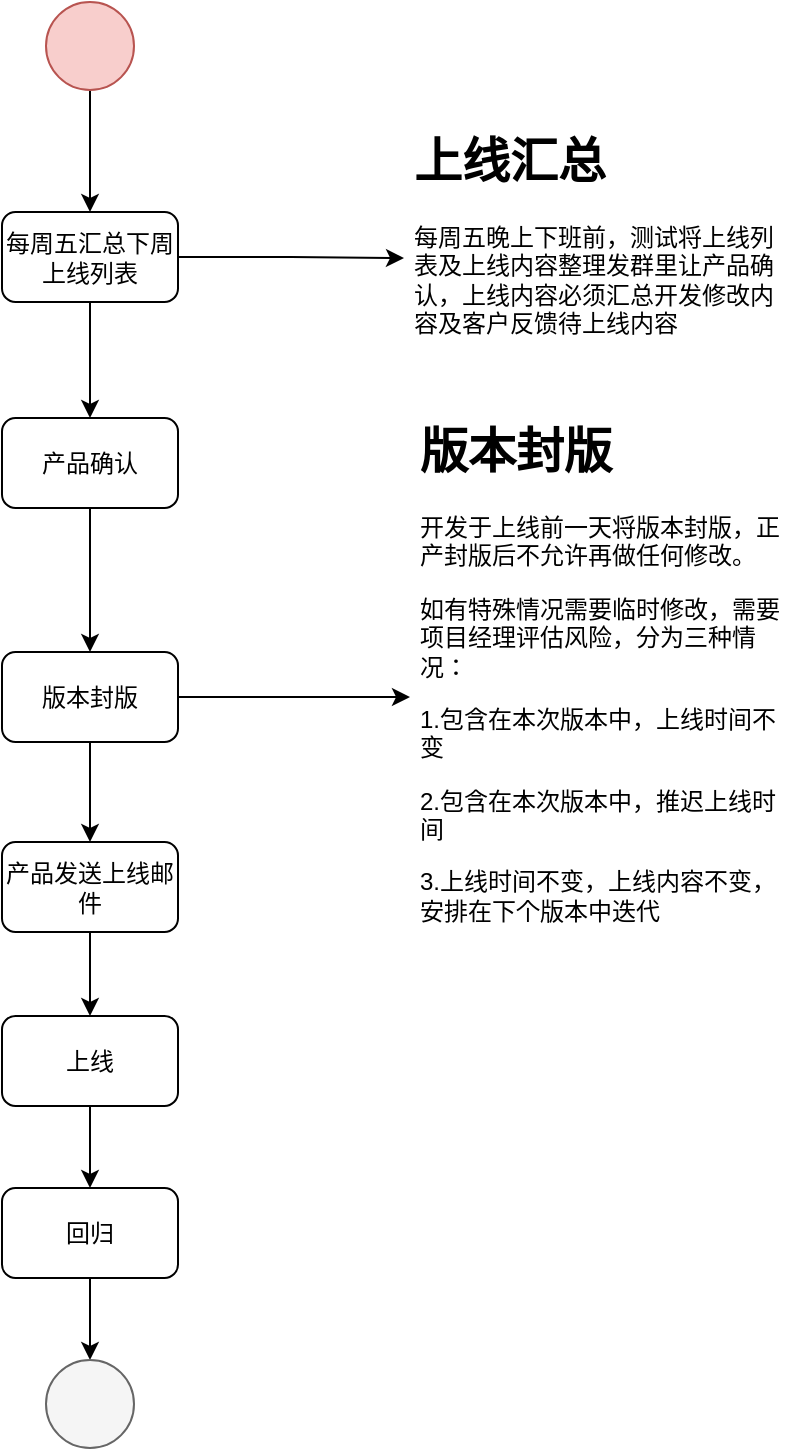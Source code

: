 <mxfile version="20.2.7" type="github">
  <diagram id="-PGoqh9Ju3in_89Xq84S" name="第 1 页">
    <mxGraphModel dx="1422" dy="1162" grid="0" gridSize="10" guides="1" tooltips="1" connect="1" arrows="1" fold="1" page="0" pageScale="1" pageWidth="827" pageHeight="1169" math="0" shadow="0">
      <root>
        <mxCell id="0" />
        <mxCell id="1" parent="0" />
        <mxCell id="LOjVgPiLCotEbvxlvxWn-6" style="edgeStyle=orthogonalEdgeStyle;rounded=0;orthogonalLoop=1;jettySize=auto;html=1;" edge="1" parent="1" source="LOjVgPiLCotEbvxlvxWn-1" target="LOjVgPiLCotEbvxlvxWn-4">
          <mxGeometry relative="1" as="geometry" />
        </mxCell>
        <mxCell id="LOjVgPiLCotEbvxlvxWn-19" style="edgeStyle=orthogonalEdgeStyle;rounded=0;orthogonalLoop=1;jettySize=auto;html=1;entryX=0;entryY=0.567;entryDx=0;entryDy=0;entryPerimeter=0;" edge="1" parent="1" source="LOjVgPiLCotEbvxlvxWn-1" target="LOjVgPiLCotEbvxlvxWn-3">
          <mxGeometry relative="1" as="geometry" />
        </mxCell>
        <mxCell id="LOjVgPiLCotEbvxlvxWn-1" value="每周五汇总下周上线列表" style="rounded=1;whiteSpace=wrap;html=1;" vertex="1" parent="1">
          <mxGeometry x="396" y="75" width="88" height="45" as="geometry" />
        </mxCell>
        <mxCell id="LOjVgPiLCotEbvxlvxWn-5" style="edgeStyle=orthogonalEdgeStyle;rounded=0;orthogonalLoop=1;jettySize=auto;html=1;" edge="1" parent="1" source="LOjVgPiLCotEbvxlvxWn-2" target="LOjVgPiLCotEbvxlvxWn-1">
          <mxGeometry relative="1" as="geometry" />
        </mxCell>
        <mxCell id="LOjVgPiLCotEbvxlvxWn-2" value="" style="ellipse;whiteSpace=wrap;html=1;aspect=fixed;fillColor=#f8cecc;strokeColor=#b85450;" vertex="1" parent="1">
          <mxGeometry x="418" y="-30" width="44" height="44" as="geometry" />
        </mxCell>
        <mxCell id="LOjVgPiLCotEbvxlvxWn-3" value="&lt;h1&gt;上线汇总&lt;/h1&gt;&lt;p&gt;每周五晚上下班前，测试将上线列表及上线内容整理发群里让产品确认，上线内容必须汇总开发修改内容及客户反馈待上线内容&lt;/p&gt;" style="text;html=1;strokeColor=none;fillColor=none;spacing=5;spacingTop=-20;whiteSpace=wrap;overflow=hidden;rounded=0;" vertex="1" parent="1">
          <mxGeometry x="597" y="30" width="190" height="120" as="geometry" />
        </mxCell>
        <mxCell id="LOjVgPiLCotEbvxlvxWn-10" style="edgeStyle=orthogonalEdgeStyle;rounded=0;orthogonalLoop=1;jettySize=auto;html=1;" edge="1" parent="1" source="LOjVgPiLCotEbvxlvxWn-4" target="LOjVgPiLCotEbvxlvxWn-7">
          <mxGeometry relative="1" as="geometry" />
        </mxCell>
        <mxCell id="LOjVgPiLCotEbvxlvxWn-4" value="产品确认" style="rounded=1;whiteSpace=wrap;html=1;" vertex="1" parent="1">
          <mxGeometry x="396" y="178" width="88" height="45" as="geometry" />
        </mxCell>
        <mxCell id="LOjVgPiLCotEbvxlvxWn-9" style="edgeStyle=orthogonalEdgeStyle;rounded=0;orthogonalLoop=1;jettySize=auto;html=1;entryX=0;entryY=0.5;entryDx=0;entryDy=0;" edge="1" parent="1" source="LOjVgPiLCotEbvxlvxWn-7" target="LOjVgPiLCotEbvxlvxWn-8">
          <mxGeometry relative="1" as="geometry" />
        </mxCell>
        <mxCell id="LOjVgPiLCotEbvxlvxWn-12" style="edgeStyle=orthogonalEdgeStyle;rounded=0;orthogonalLoop=1;jettySize=auto;html=1;" edge="1" parent="1" source="LOjVgPiLCotEbvxlvxWn-7" target="LOjVgPiLCotEbvxlvxWn-11">
          <mxGeometry relative="1" as="geometry" />
        </mxCell>
        <mxCell id="LOjVgPiLCotEbvxlvxWn-7" value="版本封版" style="rounded=1;whiteSpace=wrap;html=1;" vertex="1" parent="1">
          <mxGeometry x="396" y="295" width="88" height="45" as="geometry" />
        </mxCell>
        <mxCell id="LOjVgPiLCotEbvxlvxWn-8" value="&lt;h1&gt;版本封版&lt;/h1&gt;&lt;p&gt;开发于上线前一天将版本封版，正产封版后不允许再做任何修改。&lt;/p&gt;&lt;p&gt;如有特殊情况需要临时修改，需要项目经理评估风险，分为三种情况：&lt;/p&gt;&lt;p&gt;1.包含在本次版本中，上线时间不变&lt;/p&gt;&lt;p&gt;2.包含在本次版本中，推迟上线时间&lt;/p&gt;&lt;p&gt;3.上线时间不变，上线内容不变，安排在下个版本中迭代&lt;/p&gt;" style="text;html=1;strokeColor=none;fillColor=none;spacing=5;spacingTop=-20;whiteSpace=wrap;overflow=hidden;rounded=0;" vertex="1" parent="1">
          <mxGeometry x="600" y="175.25" width="190" height="284.5" as="geometry" />
        </mxCell>
        <mxCell id="LOjVgPiLCotEbvxlvxWn-14" style="edgeStyle=orthogonalEdgeStyle;rounded=0;orthogonalLoop=1;jettySize=auto;html=1;" edge="1" parent="1" source="LOjVgPiLCotEbvxlvxWn-11" target="LOjVgPiLCotEbvxlvxWn-13">
          <mxGeometry relative="1" as="geometry" />
        </mxCell>
        <mxCell id="LOjVgPiLCotEbvxlvxWn-11" value="产品发送上线邮件" style="rounded=1;whiteSpace=wrap;html=1;" vertex="1" parent="1">
          <mxGeometry x="396" y="390" width="88" height="45" as="geometry" />
        </mxCell>
        <mxCell id="LOjVgPiLCotEbvxlvxWn-17" style="edgeStyle=orthogonalEdgeStyle;rounded=0;orthogonalLoop=1;jettySize=auto;html=1;" edge="1" parent="1" source="LOjVgPiLCotEbvxlvxWn-13" target="LOjVgPiLCotEbvxlvxWn-15">
          <mxGeometry relative="1" as="geometry" />
        </mxCell>
        <mxCell id="LOjVgPiLCotEbvxlvxWn-13" value="上线" style="rounded=1;whiteSpace=wrap;html=1;" vertex="1" parent="1">
          <mxGeometry x="396" y="477" width="88" height="45" as="geometry" />
        </mxCell>
        <mxCell id="LOjVgPiLCotEbvxlvxWn-18" style="edgeStyle=orthogonalEdgeStyle;rounded=0;orthogonalLoop=1;jettySize=auto;html=1;entryX=0.5;entryY=0;entryDx=0;entryDy=0;" edge="1" parent="1" source="LOjVgPiLCotEbvxlvxWn-15" target="LOjVgPiLCotEbvxlvxWn-16">
          <mxGeometry relative="1" as="geometry" />
        </mxCell>
        <mxCell id="LOjVgPiLCotEbvxlvxWn-15" value="回归" style="rounded=1;whiteSpace=wrap;html=1;" vertex="1" parent="1">
          <mxGeometry x="396" y="563" width="88" height="45" as="geometry" />
        </mxCell>
        <mxCell id="LOjVgPiLCotEbvxlvxWn-16" value="" style="ellipse;whiteSpace=wrap;html=1;aspect=fixed;fillColor=#f5f5f5;strokeColor=#666666;fontColor=#333333;" vertex="1" parent="1">
          <mxGeometry x="418" y="649" width="44" height="44" as="geometry" />
        </mxCell>
      </root>
    </mxGraphModel>
  </diagram>
</mxfile>
